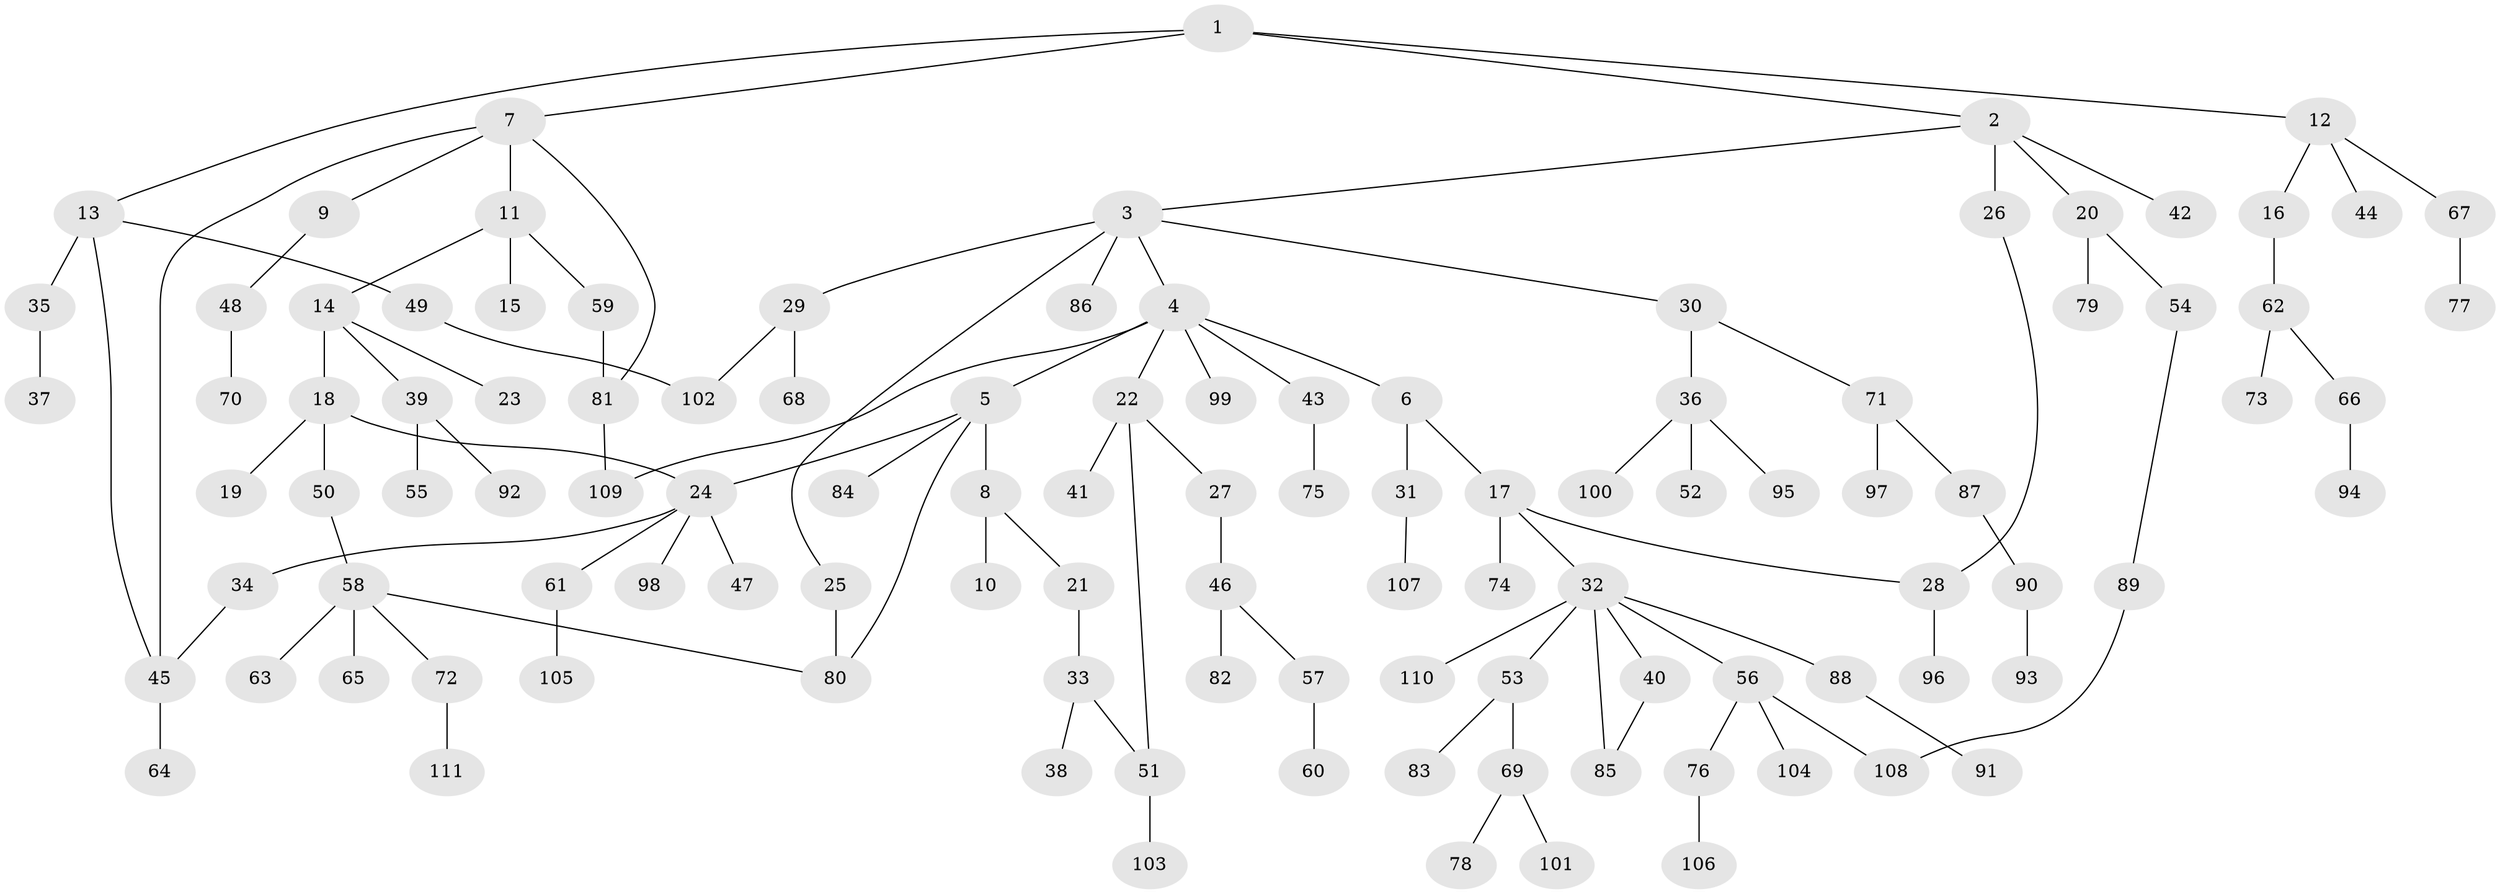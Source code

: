 // Generated by graph-tools (version 1.1) at 2025/49/03/09/25 03:49:21]
// undirected, 111 vertices, 122 edges
graph export_dot {
graph [start="1"]
  node [color=gray90,style=filled];
  1;
  2;
  3;
  4;
  5;
  6;
  7;
  8;
  9;
  10;
  11;
  12;
  13;
  14;
  15;
  16;
  17;
  18;
  19;
  20;
  21;
  22;
  23;
  24;
  25;
  26;
  27;
  28;
  29;
  30;
  31;
  32;
  33;
  34;
  35;
  36;
  37;
  38;
  39;
  40;
  41;
  42;
  43;
  44;
  45;
  46;
  47;
  48;
  49;
  50;
  51;
  52;
  53;
  54;
  55;
  56;
  57;
  58;
  59;
  60;
  61;
  62;
  63;
  64;
  65;
  66;
  67;
  68;
  69;
  70;
  71;
  72;
  73;
  74;
  75;
  76;
  77;
  78;
  79;
  80;
  81;
  82;
  83;
  84;
  85;
  86;
  87;
  88;
  89;
  90;
  91;
  92;
  93;
  94;
  95;
  96;
  97;
  98;
  99;
  100;
  101;
  102;
  103;
  104;
  105;
  106;
  107;
  108;
  109;
  110;
  111;
  1 -- 2;
  1 -- 7;
  1 -- 12;
  1 -- 13;
  2 -- 3;
  2 -- 20;
  2 -- 26;
  2 -- 42;
  3 -- 4;
  3 -- 25;
  3 -- 29;
  3 -- 30;
  3 -- 86;
  4 -- 5;
  4 -- 6;
  4 -- 22;
  4 -- 43;
  4 -- 99;
  4 -- 109;
  5 -- 8;
  5 -- 24;
  5 -- 80;
  5 -- 84;
  6 -- 17;
  6 -- 31;
  7 -- 9;
  7 -- 11;
  7 -- 81;
  7 -- 45;
  8 -- 10;
  8 -- 21;
  9 -- 48;
  11 -- 14;
  11 -- 15;
  11 -- 59;
  12 -- 16;
  12 -- 44;
  12 -- 67;
  13 -- 35;
  13 -- 49;
  13 -- 45;
  14 -- 18;
  14 -- 23;
  14 -- 39;
  16 -- 62;
  17 -- 32;
  17 -- 74;
  17 -- 28;
  18 -- 19;
  18 -- 50;
  18 -- 24;
  20 -- 54;
  20 -- 79;
  21 -- 33;
  22 -- 27;
  22 -- 41;
  22 -- 51;
  24 -- 34;
  24 -- 47;
  24 -- 61;
  24 -- 98;
  25 -- 80;
  26 -- 28;
  27 -- 46;
  28 -- 96;
  29 -- 68;
  29 -- 102;
  30 -- 36;
  30 -- 71;
  31 -- 107;
  32 -- 40;
  32 -- 53;
  32 -- 56;
  32 -- 88;
  32 -- 110;
  32 -- 85;
  33 -- 38;
  33 -- 51;
  34 -- 45;
  35 -- 37;
  36 -- 52;
  36 -- 95;
  36 -- 100;
  39 -- 55;
  39 -- 92;
  40 -- 85;
  43 -- 75;
  45 -- 64;
  46 -- 57;
  46 -- 82;
  48 -- 70;
  49 -- 102;
  50 -- 58;
  51 -- 103;
  53 -- 69;
  53 -- 83;
  54 -- 89;
  56 -- 76;
  56 -- 104;
  56 -- 108;
  57 -- 60;
  58 -- 63;
  58 -- 65;
  58 -- 72;
  58 -- 80;
  59 -- 81;
  61 -- 105;
  62 -- 66;
  62 -- 73;
  66 -- 94;
  67 -- 77;
  69 -- 78;
  69 -- 101;
  71 -- 87;
  71 -- 97;
  72 -- 111;
  76 -- 106;
  81 -- 109;
  87 -- 90;
  88 -- 91;
  89 -- 108;
  90 -- 93;
}
